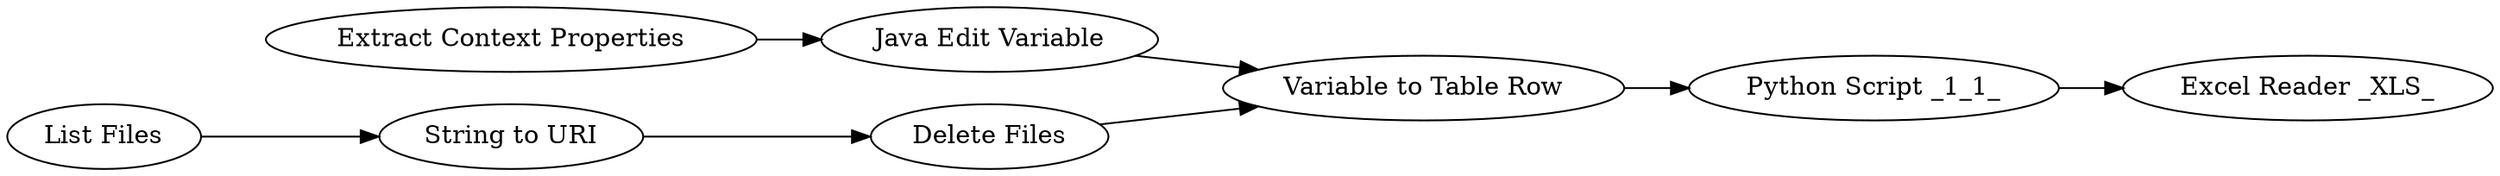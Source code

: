 digraph {
	1 [label="Excel Reader _XLS_"]
	10 [label="Extract Context Properties"]
	21 [label="Java Edit Variable"]
	24 [label="Python Script _1_1_"]
	25 [label="Variable to Table Row"]
	26 [label="List Files"]
	27 [label="Delete Files"]
	28 [label="String to URI"]
	10 -> 21
	21 -> 25
	24 -> 1
	25 -> 24
	26 -> 28
	27 -> 25
	28 -> 27
	rankdir=LR
}
